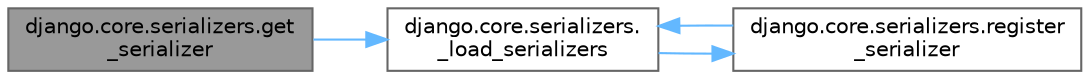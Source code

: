 digraph "django.core.serializers.get_serializer"
{
 // LATEX_PDF_SIZE
  bgcolor="transparent";
  edge [fontname=Helvetica,fontsize=10,labelfontname=Helvetica,labelfontsize=10];
  node [fontname=Helvetica,fontsize=10,shape=box,height=0.2,width=0.4];
  rankdir="LR";
  Node1 [id="Node000001",label="django.core.serializers.get\l_serializer",height=0.2,width=0.4,color="gray40", fillcolor="grey60", style="filled", fontcolor="black",tooltip=" "];
  Node1 -> Node2 [id="edge1_Node000001_Node000002",color="steelblue1",style="solid",tooltip=" "];
  Node2 [id="Node000002",label="django.core.serializers.\l_load_serializers",height=0.2,width=0.4,color="grey40", fillcolor="white", style="filled",URL="$namespacedjango_1_1core_1_1serializers.html#aefd7d4c62ab5ff4e858b3626f848a64a",tooltip=" "];
  Node2 -> Node3 [id="edge2_Node000002_Node000003",color="steelblue1",style="solid",tooltip=" "];
  Node3 [id="Node000003",label="django.core.serializers.register\l_serializer",height=0.2,width=0.4,color="grey40", fillcolor="white", style="filled",URL="$namespacedjango_1_1core_1_1serializers.html#af6a39f0c81f135906f8400538fdb4c1f",tooltip=" "];
  Node3 -> Node2 [id="edge3_Node000003_Node000002",color="steelblue1",style="solid",tooltip=" "];
}
